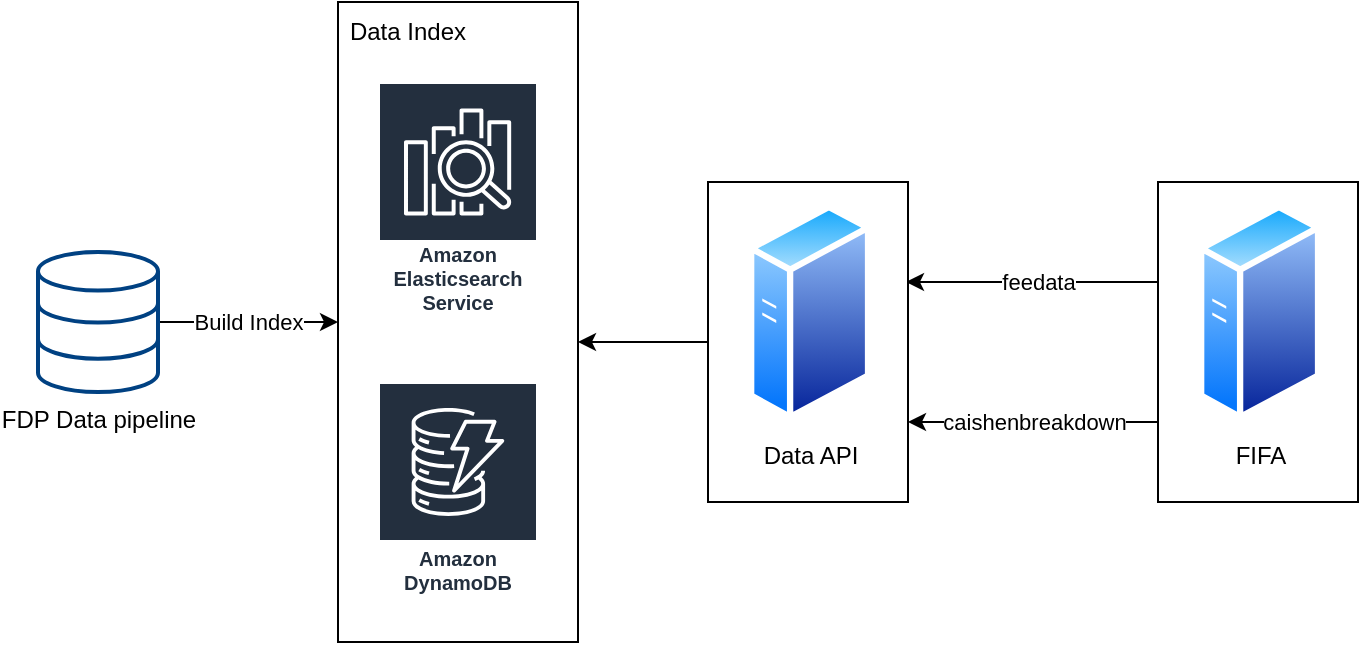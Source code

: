 <mxfile version="16.5.6" type="github">
  <diagram id="EVHV0pkEKKtFBXucy3Qs" name="Page-1">
    <mxGraphModel dx="1426" dy="741" grid="1" gridSize="10" guides="1" tooltips="1" connect="1" arrows="1" fold="1" page="1" pageScale="1" pageWidth="850" pageHeight="1100" math="0" shadow="0">
      <root>
        <mxCell id="0" />
        <mxCell id="1" parent="0" />
        <mxCell id="HRmJnG3P_lqiaNpLdgsk-16" style="edgeStyle=orthogonalEdgeStyle;rounded=0;orthogonalLoop=1;jettySize=auto;html=1;exitX=0;exitY=0.5;exitDx=0;exitDy=0;" parent="1" source="HRmJnG3P_lqiaNpLdgsk-12" edge="1">
          <mxGeometry relative="1" as="geometry">
            <mxPoint x="310" y="220" as="targetPoint" />
          </mxGeometry>
        </mxCell>
        <mxCell id="HRmJnG3P_lqiaNpLdgsk-6" value="" style="rounded=0;whiteSpace=wrap;html=1;" parent="1" vertex="1">
          <mxGeometry x="190" y="50" width="120" height="320" as="geometry" />
        </mxCell>
        <mxCell id="HRmJnG3P_lqiaNpLdgsk-2" value="Amazon Elasticsearch Service" style="sketch=0;outlineConnect=0;fontColor=#232F3E;gradientColor=none;strokeColor=#ffffff;fillColor=#232F3E;dashed=0;verticalLabelPosition=middle;verticalAlign=bottom;align=center;html=1;whiteSpace=wrap;fontSize=10;fontStyle=1;spacing=3;shape=mxgraph.aws4.productIcon;prIcon=mxgraph.aws4.elasticsearch_service;" parent="1" vertex="1">
          <mxGeometry x="210" y="90" width="80" height="120" as="geometry" />
        </mxCell>
        <mxCell id="HRmJnG3P_lqiaNpLdgsk-5" value="Amazon DynamoDB" style="sketch=0;outlineConnect=0;fontColor=#232F3E;gradientColor=none;strokeColor=#ffffff;fillColor=#232F3E;dashed=0;verticalLabelPosition=middle;verticalAlign=bottom;align=center;html=1;whiteSpace=wrap;fontSize=10;fontStyle=1;spacing=3;shape=mxgraph.aws4.productIcon;prIcon=mxgraph.aws4.dynamodb;" parent="1" vertex="1">
          <mxGeometry x="210" y="240" width="80" height="110" as="geometry" />
        </mxCell>
        <mxCell id="HRmJnG3P_lqiaNpLdgsk-7" value="Data Index" style="text;html=1;strokeColor=none;fillColor=none;align=center;verticalAlign=middle;whiteSpace=wrap;rounded=0;" parent="1" vertex="1">
          <mxGeometry x="190" y="50" width="70" height="30" as="geometry" />
        </mxCell>
        <mxCell id="HRmJnG3P_lqiaNpLdgsk-11" value="Build Index" style="edgeStyle=orthogonalEdgeStyle;rounded=0;orthogonalLoop=1;jettySize=auto;html=1;entryX=0;entryY=0.5;entryDx=0;entryDy=0;" parent="1" source="HRmJnG3P_lqiaNpLdgsk-9" target="HRmJnG3P_lqiaNpLdgsk-6" edge="1">
          <mxGeometry relative="1" as="geometry" />
        </mxCell>
        <mxCell id="HRmJnG3P_lqiaNpLdgsk-9" value="FDP Data pipeline" style="html=1;verticalLabelPosition=bottom;align=center;labelBackgroundColor=#ffffff;verticalAlign=top;strokeWidth=2;strokeColor=#004182;shadow=0;dashed=0;shape=mxgraph.ios7.icons.data;" parent="1" vertex="1">
          <mxGeometry x="40" y="175" width="60" height="70" as="geometry" />
        </mxCell>
        <mxCell id="HRmJnG3P_lqiaNpLdgsk-18" style="edgeStyle=orthogonalEdgeStyle;rounded=0;orthogonalLoop=1;jettySize=auto;html=1;" parent="1" source="HRmJnG3P_lqiaNpLdgsk-13" edge="1">
          <mxGeometry relative="1" as="geometry">
            <mxPoint x="619" y="220" as="sourcePoint" />
            <mxPoint x="474" y="190" as="targetPoint" />
            <Array as="points">
              <mxPoint x="600" y="190" />
              <mxPoint x="600" y="190" />
            </Array>
          </mxGeometry>
        </mxCell>
        <mxCell id="HRmJnG3P_lqiaNpLdgsk-23" value="feedata" style="edgeLabel;html=1;align=center;verticalAlign=middle;resizable=0;points=[];" parent="HRmJnG3P_lqiaNpLdgsk-18" vertex="1" connectable="0">
          <mxGeometry x="-0.224" y="-1" relative="1" as="geometry">
            <mxPoint x="-11" y="1" as="offset" />
          </mxGeometry>
        </mxCell>
        <mxCell id="HRmJnG3P_lqiaNpLdgsk-20" value="" style="group" parent="1" vertex="1" connectable="0">
          <mxGeometry x="375" y="140" width="100" height="160" as="geometry" />
        </mxCell>
        <mxCell id="HRmJnG3P_lqiaNpLdgsk-12" value="" style="rounded=0;whiteSpace=wrap;html=1;strokeColor=#000000;" parent="HRmJnG3P_lqiaNpLdgsk-20" vertex="1">
          <mxGeometry width="100" height="160" as="geometry" />
        </mxCell>
        <mxCell id="HRmJnG3P_lqiaNpLdgsk-8" value="Data API" style="aspect=fixed;perimeter=ellipsePerimeter;html=1;align=center;shadow=0;dashed=0;spacingTop=3;image;image=img/lib/active_directory/generic_server.svg;" parent="HRmJnG3P_lqiaNpLdgsk-20" vertex="1">
          <mxGeometry x="20" y="10" width="61.6" height="110" as="geometry" />
        </mxCell>
        <mxCell id="HRmJnG3P_lqiaNpLdgsk-21" value="" style="group" parent="1" vertex="1" connectable="0">
          <mxGeometry x="600" y="140" width="100" height="160" as="geometry" />
        </mxCell>
        <mxCell id="HRmJnG3P_lqiaNpLdgsk-13" value="" style="rounded=0;whiteSpace=wrap;html=1;strokeColor=#000000;" parent="HRmJnG3P_lqiaNpLdgsk-21" vertex="1">
          <mxGeometry width="100" height="160" as="geometry" />
        </mxCell>
        <mxCell id="HRmJnG3P_lqiaNpLdgsk-14" value="FIFA" style="aspect=fixed;perimeter=ellipsePerimeter;html=1;align=center;shadow=0;dashed=0;spacingTop=3;image;image=img/lib/active_directory/generic_server.svg;" parent="HRmJnG3P_lqiaNpLdgsk-21" vertex="1">
          <mxGeometry x="20" y="10" width="61.6" height="110" as="geometry" />
        </mxCell>
        <mxCell id="HRmJnG3P_lqiaNpLdgsk-25" value="caishenbreakdown" style="edgeStyle=orthogonalEdgeStyle;rounded=0;orthogonalLoop=1;jettySize=auto;html=1;exitX=0;exitY=0.75;exitDx=0;exitDy=0;entryX=1;entryY=0.75;entryDx=0;entryDy=0;" parent="1" source="HRmJnG3P_lqiaNpLdgsk-13" target="HRmJnG3P_lqiaNpLdgsk-12" edge="1">
          <mxGeometry relative="1" as="geometry" />
        </mxCell>
      </root>
    </mxGraphModel>
  </diagram>
</mxfile>
